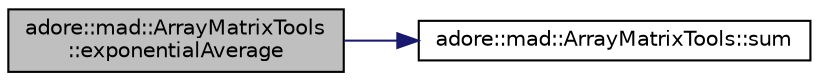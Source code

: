 digraph "adore::mad::ArrayMatrixTools::exponentialAverage"
{
 // LATEX_PDF_SIZE
  edge [fontname="Helvetica",fontsize="10",labelfontname="Helvetica",labelfontsize="10"];
  node [fontname="Helvetica",fontsize="10",shape=record];
  rankdir="LR";
  Node1 [label="adore::mad::ArrayMatrixTools\l::exponentialAverage",height=0.2,width=0.4,color="black", fillcolor="grey75", style="filled", fontcolor="black",tooltip=" "];
  Node1 -> Node2 [color="midnightblue",fontsize="10",style="solid",fontname="Helvetica"];
  Node2 [label="adore::mad::ArrayMatrixTools::sum",height=0.2,width=0.4,color="black", fillcolor="white", style="filled",URL="$classadore_1_1mad_1_1ArrayMatrixTools.html#a38509c630fbb061d0744644f11e0e5c6",tooltip=" "];
}
